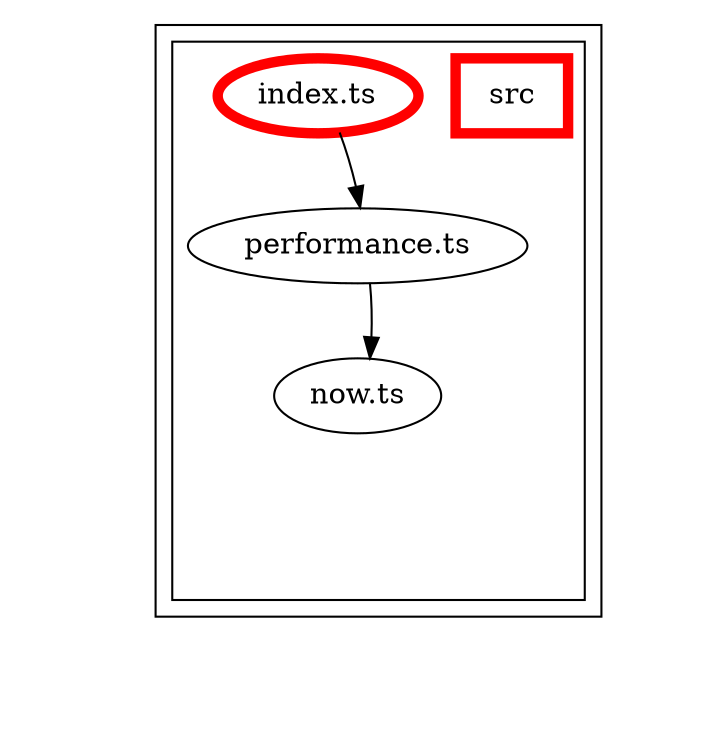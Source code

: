 digraph "dependency-graph-[object Object]" {
  compound = true;
  "dependency-graph-[object Object]" [
    style = "invis";
  ];
  "src/performance.ts";
  "src/now.ts";
  subgraph "cluster_src" {
    color = "#000000";
    label = "";
    "name_src" [
      penwidth = 5;
      shape = "rectangle";
      color = "#ff0000";
      label = "src";
    ];
    "exit_src" [
      style = "invis";
    ];
    subgraph "cluster_src" {
      color = "#000000";
      label = "";
      "name_src" [
        penwidth = 5;
        shape = "rectangle";
        color = "#ff0000";
        label = "src";
      ];
      "exit_src" [
        style = "invis";
      ];
      "src/index.ts" [
        label = "index.ts";
        color = "#ff0000";
        penwidth = 5;
      ];
      "src/now.ts" [
        label = "now.ts";
      ];
      "src/performance.ts" [
        label = "performance.ts";
      ];
      "src/index.ts" -> "exit_src" [
        style = "invis";
      ];
      "src/now.ts" -> "exit_src" [
        style = "invis";
      ];
      "src/performance.ts" -> "exit_src" [
        style = "invis";
      ];
    }
    "exit_src" -> "exit_src" [
      style = "invis";
    ];
    "exit_src" -> "exit_src" [
      style = "invis";
    ];
    "exit_src" -> "exit_src" [
      style = "invis";
    ];
  }
  "exit_src" -> "dependency-graph-[object Object]" [
    style = "invis";
  ];
  "src/index.ts" -> "src/performance.ts" [
    style = "invis";
  ];
  "src/index.ts" -> "src/performance.ts" [
    style = "solid";
    ltail = "cluster_src/index.ts";
    lhead = "cluster_src/performance.ts";
    color = "black";
  ];
  "src/performance.ts" -> "src/now.ts" [
    style = "invis";
  ];
  "src/performance.ts" -> "src/now.ts" [
    style = "solid";
    ltail = "cluster_src/performance.ts";
    lhead = "cluster_src/now.ts";
    color = "black";
  ];
}